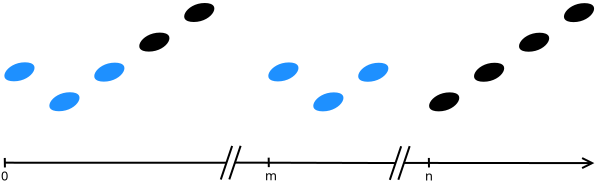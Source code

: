 <?xml version="1.0" encoding="UTF-8"?>
<dia:diagram xmlns:dia="http://www.lysator.liu.se/~alla/dia/">
  <dia:layer name="Arrière-plan" visible="true" active="true">
    <dia:object type="Standard - Beziergon" version="0" id="O0">
      <dia:attribute name="obj_pos">
        <dia:point val="1.589,17.955"/>
      </dia:attribute>
      <dia:attribute name="obj_bb">
        <dia:rectangle val="0.46,17.905;2.168,19.055"/>
      </dia:attribute>
      <dia:attribute name="bez_points">
        <dia:point val="1.589,17.955"/>
        <dia:point val="2.589,17.955"/>
        <dia:point val="2.039,19.005"/>
        <dia:point val="1.039,19.005"/>
        <dia:point val="0.039,19.005"/>
        <dia:point val="0.589,17.955"/>
      </dia:attribute>
      <dia:attribute name="corner_types">
        <dia:enum val="23994544"/>
        <dia:enum val="0"/>
        <dia:enum val="0"/>
      </dia:attribute>
      <dia:attribute name="line_color">
        <dia:color val="#ffffff"/>
      </dia:attribute>
      <dia:attribute name="line_width">
        <dia:real val="0.1"/>
      </dia:attribute>
      <dia:attribute name="inner_color">
        <dia:color val="#1e90ff"/>
      </dia:attribute>
      <dia:attribute name="show_background">
        <dia:boolean val="true"/>
      </dia:attribute>
    </dia:object>
    <dia:object type="Standard - Beziergon" version="0" id="O1">
      <dia:attribute name="obj_pos">
        <dia:point val="3.838,19.452"/>
      </dia:attribute>
      <dia:attribute name="obj_bb">
        <dia:rectangle val="2.709,19.402;4.417,20.552"/>
      </dia:attribute>
      <dia:attribute name="bez_points">
        <dia:point val="3.838,19.452"/>
        <dia:point val="4.838,19.452"/>
        <dia:point val="4.288,20.502"/>
        <dia:point val="3.288,20.502"/>
        <dia:point val="2.288,20.502"/>
        <dia:point val="2.838,19.452"/>
      </dia:attribute>
      <dia:attribute name="corner_types">
        <dia:enum val="23994544"/>
        <dia:enum val="0"/>
        <dia:enum val="0"/>
      </dia:attribute>
      <dia:attribute name="line_color">
        <dia:color val="#ffffff"/>
      </dia:attribute>
      <dia:attribute name="line_width">
        <dia:real val="0.1"/>
      </dia:attribute>
      <dia:attribute name="inner_color">
        <dia:color val="#1e90ff"/>
      </dia:attribute>
      <dia:attribute name="show_background">
        <dia:boolean val="true"/>
      </dia:attribute>
    </dia:object>
    <dia:object type="Standard - Beziergon" version="0" id="O2">
      <dia:attribute name="obj_pos">
        <dia:point val="6.084,17.972"/>
      </dia:attribute>
      <dia:attribute name="obj_bb">
        <dia:rectangle val="4.955,17.922;6.663,19.072"/>
      </dia:attribute>
      <dia:attribute name="bez_points">
        <dia:point val="6.084,17.972"/>
        <dia:point val="7.084,17.972"/>
        <dia:point val="6.534,19.022"/>
        <dia:point val="5.534,19.022"/>
        <dia:point val="4.534,19.022"/>
        <dia:point val="5.084,17.972"/>
      </dia:attribute>
      <dia:attribute name="corner_types">
        <dia:enum val="23994544"/>
        <dia:enum val="0"/>
        <dia:enum val="0"/>
      </dia:attribute>
      <dia:attribute name="line_color">
        <dia:color val="#ffffff"/>
      </dia:attribute>
      <dia:attribute name="line_width">
        <dia:real val="0.1"/>
      </dia:attribute>
      <dia:attribute name="inner_color">
        <dia:color val="#1e90ff"/>
      </dia:attribute>
      <dia:attribute name="show_background">
        <dia:boolean val="true"/>
      </dia:attribute>
    </dia:object>
    <dia:object type="Standard - Beziergon" version="0" id="O3">
      <dia:attribute name="obj_pos">
        <dia:point val="8.334,16.47"/>
      </dia:attribute>
      <dia:attribute name="obj_bb">
        <dia:rectangle val="7.205,16.42;8.913,17.57"/>
      </dia:attribute>
      <dia:attribute name="bez_points">
        <dia:point val="8.334,16.47"/>
        <dia:point val="9.334,16.47"/>
        <dia:point val="8.784,17.52"/>
        <dia:point val="7.784,17.52"/>
        <dia:point val="6.784,17.52"/>
        <dia:point val="7.334,16.47"/>
      </dia:attribute>
      <dia:attribute name="corner_types">
        <dia:enum val="23994544"/>
        <dia:enum val="0"/>
        <dia:enum val="0"/>
      </dia:attribute>
      <dia:attribute name="line_color">
        <dia:color val="#ffffff"/>
      </dia:attribute>
      <dia:attribute name="line_width">
        <dia:real val="0.1"/>
      </dia:attribute>
      <dia:attribute name="inner_color">
        <dia:color val="#000000"/>
      </dia:attribute>
      <dia:attribute name="show_background">
        <dia:boolean val="true"/>
      </dia:attribute>
    </dia:object>
    <dia:object type="Standard - Beziergon" version="0" id="O4">
      <dia:attribute name="obj_pos">
        <dia:point val="10.58,14.99"/>
      </dia:attribute>
      <dia:attribute name="obj_bb">
        <dia:rectangle val="9.451,14.94;11.159,16.09"/>
      </dia:attribute>
      <dia:attribute name="bez_points">
        <dia:point val="10.58,14.99"/>
        <dia:point val="11.58,14.99"/>
        <dia:point val="11.03,16.04"/>
        <dia:point val="10.03,16.04"/>
        <dia:point val="9.03,16.04"/>
        <dia:point val="9.58,14.99"/>
      </dia:attribute>
      <dia:attribute name="corner_types">
        <dia:enum val="23994544"/>
        <dia:enum val="0"/>
        <dia:enum val="0"/>
      </dia:attribute>
      <dia:attribute name="line_color">
        <dia:color val="#ffffff"/>
      </dia:attribute>
      <dia:attribute name="line_width">
        <dia:real val="0.1"/>
      </dia:attribute>
      <dia:attribute name="inner_color">
        <dia:color val="#000000"/>
      </dia:attribute>
      <dia:attribute name="show_background">
        <dia:boolean val="true"/>
      </dia:attribute>
    </dia:object>
    <dia:object type="Standard - Beziergon" version="0" id="O5">
      <dia:attribute name="obj_pos">
        <dia:point val="14.786,17.961"/>
      </dia:attribute>
      <dia:attribute name="obj_bb">
        <dia:rectangle val="13.657,17.911;15.365,19.061"/>
      </dia:attribute>
      <dia:attribute name="bez_points">
        <dia:point val="14.786,17.961"/>
        <dia:point val="15.786,17.961"/>
        <dia:point val="15.236,19.011"/>
        <dia:point val="14.236,19.011"/>
        <dia:point val="13.236,19.011"/>
        <dia:point val="13.786,17.961"/>
      </dia:attribute>
      <dia:attribute name="corner_types">
        <dia:enum val="23994544"/>
        <dia:enum val="0"/>
        <dia:enum val="0"/>
      </dia:attribute>
      <dia:attribute name="line_color">
        <dia:color val="#ffffff"/>
      </dia:attribute>
      <dia:attribute name="line_width">
        <dia:real val="0.1"/>
      </dia:attribute>
      <dia:attribute name="inner_color">
        <dia:color val="#1e90ff"/>
      </dia:attribute>
      <dia:attribute name="show_background">
        <dia:boolean val="true"/>
      </dia:attribute>
    </dia:object>
    <dia:object type="Standard - Beziergon" version="0" id="O6">
      <dia:attribute name="obj_pos">
        <dia:point val="17.035,19.458"/>
      </dia:attribute>
      <dia:attribute name="obj_bb">
        <dia:rectangle val="15.906,19.408;17.614,20.558"/>
      </dia:attribute>
      <dia:attribute name="bez_points">
        <dia:point val="17.035,19.458"/>
        <dia:point val="18.035,19.458"/>
        <dia:point val="17.485,20.508"/>
        <dia:point val="16.485,20.508"/>
        <dia:point val="15.485,20.508"/>
        <dia:point val="16.035,19.458"/>
      </dia:attribute>
      <dia:attribute name="corner_types">
        <dia:enum val="23994544"/>
        <dia:enum val="0"/>
        <dia:enum val="0"/>
      </dia:attribute>
      <dia:attribute name="line_color">
        <dia:color val="#ffffff"/>
      </dia:attribute>
      <dia:attribute name="line_width">
        <dia:real val="0.1"/>
      </dia:attribute>
      <dia:attribute name="inner_color">
        <dia:color val="#1e90ff"/>
      </dia:attribute>
      <dia:attribute name="show_background">
        <dia:boolean val="true"/>
      </dia:attribute>
    </dia:object>
    <dia:object type="Standard - Beziergon" version="0" id="O7">
      <dia:attribute name="obj_pos">
        <dia:point val="19.281,17.978"/>
      </dia:attribute>
      <dia:attribute name="obj_bb">
        <dia:rectangle val="18.152,17.928;19.86,19.078"/>
      </dia:attribute>
      <dia:attribute name="bez_points">
        <dia:point val="19.281,17.978"/>
        <dia:point val="20.281,17.978"/>
        <dia:point val="19.731,19.028"/>
        <dia:point val="18.731,19.028"/>
        <dia:point val="17.731,19.028"/>
        <dia:point val="18.281,17.978"/>
      </dia:attribute>
      <dia:attribute name="corner_types">
        <dia:enum val="23994544"/>
        <dia:enum val="0"/>
        <dia:enum val="0"/>
      </dia:attribute>
      <dia:attribute name="line_color">
        <dia:color val="#ffffff"/>
      </dia:attribute>
      <dia:attribute name="line_width">
        <dia:real val="0.1"/>
      </dia:attribute>
      <dia:attribute name="inner_color">
        <dia:color val="#1e90ff"/>
      </dia:attribute>
      <dia:attribute name="show_background">
        <dia:boolean val="true"/>
      </dia:attribute>
    </dia:object>
    <dia:object type="Standard - Beziergon" version="0" id="O8">
      <dia:attribute name="obj_pos">
        <dia:point val="22.826,19.458"/>
      </dia:attribute>
      <dia:attribute name="obj_bb">
        <dia:rectangle val="21.697,19.408;23.405,20.558"/>
      </dia:attribute>
      <dia:attribute name="bez_points">
        <dia:point val="22.826,19.458"/>
        <dia:point val="23.826,19.458"/>
        <dia:point val="23.276,20.508"/>
        <dia:point val="22.276,20.508"/>
        <dia:point val="21.276,20.508"/>
        <dia:point val="21.826,19.458"/>
      </dia:attribute>
      <dia:attribute name="corner_types">
        <dia:enum val="23994544"/>
        <dia:enum val="0"/>
        <dia:enum val="0"/>
      </dia:attribute>
      <dia:attribute name="line_color">
        <dia:color val="#ffffff"/>
      </dia:attribute>
      <dia:attribute name="line_width">
        <dia:real val="0.1"/>
      </dia:attribute>
      <dia:attribute name="inner_color">
        <dia:color val="#000000"/>
      </dia:attribute>
      <dia:attribute name="show_background">
        <dia:boolean val="true"/>
      </dia:attribute>
    </dia:object>
    <dia:object type="Standard - Beziergon" version="0" id="O9">
      <dia:attribute name="obj_pos">
        <dia:point val="25.072,17.978"/>
      </dia:attribute>
      <dia:attribute name="obj_bb">
        <dia:rectangle val="23.943,17.928;25.651,19.078"/>
      </dia:attribute>
      <dia:attribute name="bez_points">
        <dia:point val="25.072,17.978"/>
        <dia:point val="26.072,17.978"/>
        <dia:point val="25.522,19.028"/>
        <dia:point val="24.522,19.028"/>
        <dia:point val="23.522,19.028"/>
        <dia:point val="24.072,17.978"/>
      </dia:attribute>
      <dia:attribute name="corner_types">
        <dia:enum val="23994544"/>
        <dia:enum val="0"/>
        <dia:enum val="0"/>
      </dia:attribute>
      <dia:attribute name="line_color">
        <dia:color val="#ffffff"/>
      </dia:attribute>
      <dia:attribute name="line_width">
        <dia:real val="0.1"/>
      </dia:attribute>
      <dia:attribute name="inner_color">
        <dia:color val="#000000"/>
      </dia:attribute>
      <dia:attribute name="show_background">
        <dia:boolean val="true"/>
      </dia:attribute>
    </dia:object>
    <dia:object type="Standard - Beziergon" version="0" id="O10">
      <dia:attribute name="obj_pos">
        <dia:point val="27.322,16.476"/>
      </dia:attribute>
      <dia:attribute name="obj_bb">
        <dia:rectangle val="26.193,16.426;27.901,17.576"/>
      </dia:attribute>
      <dia:attribute name="bez_points">
        <dia:point val="27.322,16.476"/>
        <dia:point val="28.322,16.476"/>
        <dia:point val="27.772,17.526"/>
        <dia:point val="26.772,17.526"/>
        <dia:point val="25.772,17.526"/>
        <dia:point val="26.322,16.476"/>
      </dia:attribute>
      <dia:attribute name="corner_types">
        <dia:enum val="23994544"/>
        <dia:enum val="0"/>
        <dia:enum val="0"/>
      </dia:attribute>
      <dia:attribute name="line_color">
        <dia:color val="#ffffff"/>
      </dia:attribute>
      <dia:attribute name="line_width">
        <dia:real val="0.1"/>
      </dia:attribute>
      <dia:attribute name="inner_color">
        <dia:color val="#000000"/>
      </dia:attribute>
      <dia:attribute name="show_background">
        <dia:boolean val="true"/>
      </dia:attribute>
    </dia:object>
    <dia:object type="Standard - Beziergon" version="0" id="O11">
      <dia:attribute name="obj_pos">
        <dia:point val="29.568,14.996"/>
      </dia:attribute>
      <dia:attribute name="obj_bb">
        <dia:rectangle val="28.439,14.946;30.147,16.096"/>
      </dia:attribute>
      <dia:attribute name="bez_points">
        <dia:point val="29.568,14.996"/>
        <dia:point val="30.568,14.996"/>
        <dia:point val="30.018,16.046"/>
        <dia:point val="29.018,16.046"/>
        <dia:point val="28.018,16.046"/>
        <dia:point val="28.568,14.996"/>
      </dia:attribute>
      <dia:attribute name="corner_types">
        <dia:enum val="23994544"/>
        <dia:enum val="0"/>
        <dia:enum val="0"/>
      </dia:attribute>
      <dia:attribute name="line_color">
        <dia:color val="#ffffff"/>
      </dia:attribute>
      <dia:attribute name="line_width">
        <dia:real val="0.1"/>
      </dia:attribute>
      <dia:attribute name="inner_color">
        <dia:color val="#000000"/>
      </dia:attribute>
      <dia:attribute name="show_background">
        <dia:boolean val="true"/>
      </dia:attribute>
    </dia:object>
    <dia:object type="Standard - Line" version="0" id="O12">
      <dia:attribute name="obj_pos">
        <dia:point val="0.584,23.025"/>
      </dia:attribute>
      <dia:attribute name="obj_bb">
        <dia:rectangle val="0.534,22.975;11.715,23.076"/>
      </dia:attribute>
      <dia:attribute name="conn_endpoints">
        <dia:point val="0.584,23.025"/>
        <dia:point val="11.665,23.026"/>
      </dia:attribute>
      <dia:attribute name="numcp">
        <dia:int val="1"/>
      </dia:attribute>
      <dia:connections>
        <dia:connection handle="0" to="O16" connection="0"/>
        <dia:connection handle="1" to="O13" connection="0"/>
      </dia:connections>
    </dia:object>
    <dia:object type="Standard - Line" version="0" id="O13">
      <dia:attribute name="obj_pos">
        <dia:point val="11.948,22.187"/>
      </dia:attribute>
      <dia:attribute name="obj_bb">
        <dia:rectangle val="11.319,22.123;12.011,23.929"/>
      </dia:attribute>
      <dia:attribute name="conn_endpoints">
        <dia:point val="11.948,22.187"/>
        <dia:point val="11.382,23.866"/>
      </dia:attribute>
      <dia:attribute name="numcp">
        <dia:int val="1"/>
      </dia:attribute>
    </dia:object>
    <dia:object type="Standard - Line" version="0" id="O14">
      <dia:attribute name="obj_pos">
        <dia:point val="12.09,23.021"/>
      </dia:attribute>
      <dia:attribute name="obj_bb">
        <dia:rectangle val="12.04,22.971;20.167,23.093"/>
      </dia:attribute>
      <dia:attribute name="conn_endpoints">
        <dia:point val="12.09,23.021"/>
        <dia:point val="20.117,23.042"/>
      </dia:attribute>
      <dia:attribute name="numcp">
        <dia:int val="1"/>
      </dia:attribute>
      <dia:connections>
        <dia:connection handle="0" to="O15" connection="0"/>
        <dia:connection handle="1" to="O20" connection="0"/>
      </dia:connections>
    </dia:object>
    <dia:object type="Standard - Line" version="0" id="O15">
      <dia:attribute name="obj_pos">
        <dia:point val="12.373,22.181"/>
      </dia:attribute>
      <dia:attribute name="obj_bb">
        <dia:rectangle val="11.744,22.118;12.436,23.924"/>
      </dia:attribute>
      <dia:attribute name="conn_endpoints">
        <dia:point val="12.373,22.181"/>
        <dia:point val="11.807,23.86"/>
      </dia:attribute>
      <dia:attribute name="numcp">
        <dia:int val="1"/>
      </dia:attribute>
    </dia:object>
    <dia:object type="Standard - Line" version="0" id="O16">
      <dia:attribute name="obj_pos">
        <dia:point val="0.581,22.788"/>
      </dia:attribute>
      <dia:attribute name="obj_bb">
        <dia:rectangle val="0.531,22.737;0.638,23.313"/>
      </dia:attribute>
      <dia:attribute name="conn_endpoints">
        <dia:point val="0.581,22.788"/>
        <dia:point val="0.588,23.262"/>
      </dia:attribute>
      <dia:attribute name="numcp">
        <dia:int val="1"/>
      </dia:attribute>
    </dia:object>
    <dia:object type="Standard - Text" version="1" id="O17">
      <dia:attribute name="obj_pos">
        <dia:point val="0.392,23.921"/>
      </dia:attribute>
      <dia:attribute name="obj_bb">
        <dia:rectangle val="0.392,23.326;0.799,24.071"/>
      </dia:attribute>
      <dia:attribute name="text">
        <dia:composite type="text">
          <dia:attribute name="string">
            <dia:string>#0#</dia:string>
          </dia:attribute>
          <dia:attribute name="font">
            <dia:font family="sans" style="0" name="Helvetica"/>
          </dia:attribute>
          <dia:attribute name="height">
            <dia:real val="0.8"/>
          </dia:attribute>
          <dia:attribute name="pos">
            <dia:point val="0.392,23.921"/>
          </dia:attribute>
          <dia:attribute name="color">
            <dia:color val="#000000"/>
          </dia:attribute>
          <dia:attribute name="alignment">
            <dia:enum val="0"/>
          </dia:attribute>
        </dia:composite>
      </dia:attribute>
      <dia:attribute name="valign">
        <dia:enum val="3"/>
      </dia:attribute>
    </dia:object>
    <dia:object type="Standard - Line" version="0" id="O18">
      <dia:attribute name="obj_pos">
        <dia:point val="13.776,22.772"/>
      </dia:attribute>
      <dia:attribute name="obj_bb">
        <dia:rectangle val="13.725,22.721;13.832,23.298"/>
      </dia:attribute>
      <dia:attribute name="conn_endpoints">
        <dia:point val="13.776,22.772"/>
        <dia:point val="13.782,23.247"/>
      </dia:attribute>
      <dia:attribute name="numcp">
        <dia:int val="1"/>
      </dia:attribute>
    </dia:object>
    <dia:object type="Standard - Text" version="1" id="O19">
      <dia:attribute name="obj_pos">
        <dia:point val="13.586,23.906"/>
      </dia:attribute>
      <dia:attribute name="obj_bb">
        <dia:rectangle val="13.586,23.292;14.227,24.093"/>
      </dia:attribute>
      <dia:attribute name="text">
        <dia:composite type="text">
          <dia:attribute name="string">
            <dia:string>#m#</dia:string>
          </dia:attribute>
          <dia:attribute name="font">
            <dia:font family="sans" style="0" name="Helvetica"/>
          </dia:attribute>
          <dia:attribute name="height">
            <dia:real val="0.8"/>
          </dia:attribute>
          <dia:attribute name="pos">
            <dia:point val="13.586,23.906"/>
          </dia:attribute>
          <dia:attribute name="color">
            <dia:color val="#000000"/>
          </dia:attribute>
          <dia:attribute name="alignment">
            <dia:enum val="0"/>
          </dia:attribute>
        </dia:composite>
      </dia:attribute>
      <dia:attribute name="valign">
        <dia:enum val="3"/>
      </dia:attribute>
    </dia:object>
    <dia:object type="Standard - Line" version="0" id="O20">
      <dia:attribute name="obj_pos">
        <dia:point val="20.4,22.203"/>
      </dia:attribute>
      <dia:attribute name="obj_bb">
        <dia:rectangle val="19.771,22.139;20.463,23.945"/>
      </dia:attribute>
      <dia:attribute name="conn_endpoints">
        <dia:point val="20.4,22.203"/>
        <dia:point val="19.834,23.882"/>
      </dia:attribute>
      <dia:attribute name="numcp">
        <dia:int val="1"/>
      </dia:attribute>
    </dia:object>
    <dia:object type="Standard - Line" version="0" id="O21">
      <dia:attribute name="obj_pos">
        <dia:point val="20.542,23.037"/>
      </dia:attribute>
      <dia:attribute name="obj_bb">
        <dia:rectangle val="20.492,22.713;30.171,23.375"/>
      </dia:attribute>
      <dia:attribute name="conn_endpoints">
        <dia:point val="20.542,23.037"/>
        <dia:point val="30.059,23.044"/>
      </dia:attribute>
      <dia:attribute name="numcp">
        <dia:int val="1"/>
      </dia:attribute>
      <dia:attribute name="end_arrow">
        <dia:enum val="1"/>
      </dia:attribute>
      <dia:attribute name="end_arrow_length">
        <dia:real val="0.5"/>
      </dia:attribute>
      <dia:attribute name="end_arrow_width">
        <dia:real val="0.5"/>
      </dia:attribute>
      <dia:connections>
        <dia:connection handle="0" to="O22" connection="0"/>
      </dia:connections>
    </dia:object>
    <dia:object type="Standard - Line" version="0" id="O22">
      <dia:attribute name="obj_pos">
        <dia:point val="20.825,22.197"/>
      </dia:attribute>
      <dia:attribute name="obj_bb">
        <dia:rectangle val="20.196,22.134;20.888,23.94"/>
      </dia:attribute>
      <dia:attribute name="conn_endpoints">
        <dia:point val="20.825,22.197"/>
        <dia:point val="20.259,23.877"/>
      </dia:attribute>
      <dia:attribute name="numcp">
        <dia:int val="1"/>
      </dia:attribute>
    </dia:object>
    <dia:object type="Standard - Line" version="0" id="O23">
      <dia:attribute name="obj_pos">
        <dia:point val="21.785,22.787"/>
      </dia:attribute>
      <dia:attribute name="obj_bb">
        <dia:rectangle val="21.734,22.736;21.841,23.313"/>
      </dia:attribute>
      <dia:attribute name="conn_endpoints">
        <dia:point val="21.785,22.787"/>
        <dia:point val="21.791,23.262"/>
      </dia:attribute>
      <dia:attribute name="numcp">
        <dia:int val="1"/>
      </dia:attribute>
    </dia:object>
    <dia:object type="Standard - Text" version="1" id="O24">
      <dia:attribute name="obj_pos">
        <dia:point val="21.595,23.921"/>
      </dia:attribute>
      <dia:attribute name="obj_bb">
        <dia:rectangle val="21.595,23.307;22.019,24.108"/>
      </dia:attribute>
      <dia:attribute name="text">
        <dia:composite type="text">
          <dia:attribute name="string">
            <dia:string>#n#</dia:string>
          </dia:attribute>
          <dia:attribute name="font">
            <dia:font family="sans" style="0" name="Helvetica"/>
          </dia:attribute>
          <dia:attribute name="height">
            <dia:real val="0.8"/>
          </dia:attribute>
          <dia:attribute name="pos">
            <dia:point val="21.595,23.921"/>
          </dia:attribute>
          <dia:attribute name="color">
            <dia:color val="#000000"/>
          </dia:attribute>
          <dia:attribute name="alignment">
            <dia:enum val="0"/>
          </dia:attribute>
        </dia:composite>
      </dia:attribute>
      <dia:attribute name="valign">
        <dia:enum val="3"/>
      </dia:attribute>
    </dia:object>
  </dia:layer>
</dia:diagram>
